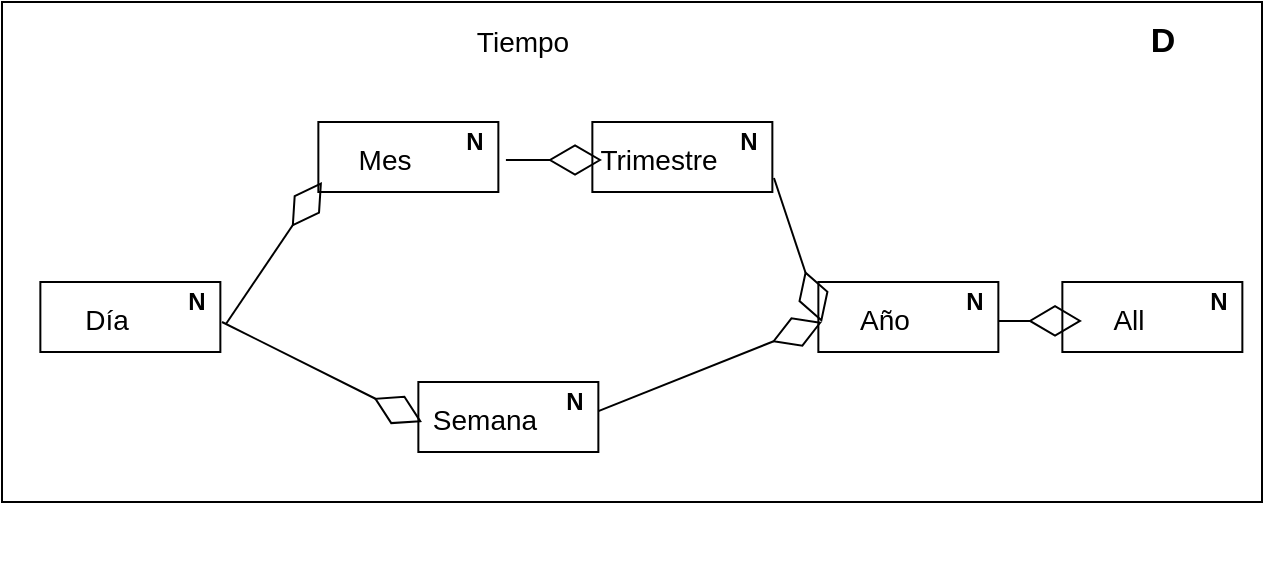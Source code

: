 <mxfile version="13.9.2" type="github">
  <diagram id="prtHgNgQTEPvFCAcTncT" name="Page-1">
    <mxGraphModel dx="778" dy="727" grid="1" gridSize="10" guides="1" tooltips="1" connect="1" arrows="1" fold="1" page="1" pageScale="1" pageWidth="827" pageHeight="1169" math="0" shadow="0">
      <root>
        <mxCell id="0" />
        <mxCell id="1" parent="0" />
        <mxCell id="pat0k7U_LlTCRJRGfQzb-5" value="" style="group" vertex="1" connectable="0" parent="1">
          <mxGeometry x="190" y="180" width="630" height="280" as="geometry" />
        </mxCell>
        <mxCell id="pat0k7U_LlTCRJRGfQzb-2" value="" style="verticalLabelPosition=bottom;verticalAlign=top;html=1;shape=mxgraph.basic.rect;fillColor2=none;strokeWidth=1;size=20;indent=5;" vertex="1" parent="pat0k7U_LlTCRJRGfQzb-5">
          <mxGeometry width="630" height="250" as="geometry" />
        </mxCell>
        <mxCell id="pat0k7U_LlTCRJRGfQzb-3" value="Tiempo" style="text;strokeColor=none;fillColor=none;html=1;fontSize=14;fontStyle=0;verticalAlign=middle;align=center;" vertex="1" parent="pat0k7U_LlTCRJRGfQzb-5">
          <mxGeometry x="200" y="20" width="120" as="geometry" />
        </mxCell>
        <mxCell id="pat0k7U_LlTCRJRGfQzb-4" value="D" style="text;strokeColor=none;fillColor=none;html=1;fontSize=17;fontStyle=1;verticalAlign=middle;align=center;" vertex="1" parent="pat0k7U_LlTCRJRGfQzb-5">
          <mxGeometry x="530" width="100" height="40" as="geometry" />
        </mxCell>
        <mxCell id="pat0k7U_LlTCRJRGfQzb-8" value="" style="group" vertex="1" connectable="0" parent="pat0k7U_LlTCRJRGfQzb-5">
          <mxGeometry x="19.18" y="140" width="90" height="35" as="geometry" />
        </mxCell>
        <mxCell id="pat0k7U_LlTCRJRGfQzb-6" value="" style="verticalLabelPosition=bottom;verticalAlign=top;html=1;shape=mxgraph.basic.rect;fillColor2=none;strokeWidth=1;size=20;indent=5;fontSize=17;" vertex="1" parent="pat0k7U_LlTCRJRGfQzb-8">
          <mxGeometry width="90" height="35" as="geometry" />
        </mxCell>
        <mxCell id="pat0k7U_LlTCRJRGfQzb-7" value="N" style="text;strokeColor=none;fillColor=none;html=1;fontSize=12;fontStyle=1;verticalAlign=middle;align=center;" vertex="1" parent="pat0k7U_LlTCRJRGfQzb-8">
          <mxGeometry x="65.455" width="24.545" height="19.444" as="geometry" />
        </mxCell>
        <mxCell id="pat0k7U_LlTCRJRGfQzb-9" value="Día" style="text;strokeColor=none;fillColor=none;html=1;fontSize=14;fontStyle=0;verticalAlign=middle;align=center;" vertex="1" parent="pat0k7U_LlTCRJRGfQzb-8">
          <mxGeometry x="-8.182" y="3.889" width="81.818" height="31.111" as="geometry" />
        </mxCell>
        <mxCell id="pat0k7U_LlTCRJRGfQzb-10" value="" style="group" vertex="1" connectable="0" parent="pat0k7U_LlTCRJRGfQzb-5">
          <mxGeometry x="158.18" y="60" width="90" height="35" as="geometry" />
        </mxCell>
        <mxCell id="pat0k7U_LlTCRJRGfQzb-11" value="" style="verticalLabelPosition=bottom;verticalAlign=top;html=1;shape=mxgraph.basic.rect;fillColor2=none;strokeWidth=1;size=20;indent=5;fontSize=17;" vertex="1" parent="pat0k7U_LlTCRJRGfQzb-10">
          <mxGeometry width="90" height="35" as="geometry" />
        </mxCell>
        <mxCell id="pat0k7U_LlTCRJRGfQzb-12" value="N" style="text;strokeColor=none;fillColor=none;html=1;fontSize=12;fontStyle=1;verticalAlign=middle;align=center;" vertex="1" parent="pat0k7U_LlTCRJRGfQzb-10">
          <mxGeometry x="65.455" width="24.545" height="19.444" as="geometry" />
        </mxCell>
        <mxCell id="pat0k7U_LlTCRJRGfQzb-13" value="Mes" style="text;strokeColor=none;fillColor=none;html=1;fontSize=14;fontStyle=0;verticalAlign=middle;align=center;" vertex="1" parent="pat0k7U_LlTCRJRGfQzb-10">
          <mxGeometry x="-8.182" y="3.889" width="81.818" height="31.111" as="geometry" />
        </mxCell>
        <mxCell id="pat0k7U_LlTCRJRGfQzb-14" value="" style="group" vertex="1" connectable="0" parent="pat0k7U_LlTCRJRGfQzb-5">
          <mxGeometry x="295.18" y="60" width="90" height="35" as="geometry" />
        </mxCell>
        <mxCell id="pat0k7U_LlTCRJRGfQzb-15" value="" style="verticalLabelPosition=bottom;verticalAlign=top;html=1;shape=mxgraph.basic.rect;fillColor2=none;strokeWidth=1;size=20;indent=5;fontSize=17;" vertex="1" parent="pat0k7U_LlTCRJRGfQzb-14">
          <mxGeometry width="90" height="35" as="geometry" />
        </mxCell>
        <mxCell id="pat0k7U_LlTCRJRGfQzb-16" value="N" style="text;strokeColor=none;fillColor=none;html=1;fontSize=12;fontStyle=1;verticalAlign=middle;align=center;" vertex="1" parent="pat0k7U_LlTCRJRGfQzb-14">
          <mxGeometry x="65.455" width="24.545" height="19.444" as="geometry" />
        </mxCell>
        <mxCell id="pat0k7U_LlTCRJRGfQzb-17" value="Trimestre" style="text;strokeColor=none;fillColor=none;html=1;fontSize=14;fontStyle=0;verticalAlign=middle;align=center;" vertex="1" parent="pat0k7U_LlTCRJRGfQzb-14">
          <mxGeometry x="-8.182" y="3.889" width="81.818" height="31.111" as="geometry" />
        </mxCell>
        <mxCell id="pat0k7U_LlTCRJRGfQzb-18" value="" style="group" vertex="1" connectable="0" parent="pat0k7U_LlTCRJRGfQzb-5">
          <mxGeometry x="208.18" y="190" width="90" height="35" as="geometry" />
        </mxCell>
        <mxCell id="pat0k7U_LlTCRJRGfQzb-19" value="" style="verticalLabelPosition=bottom;verticalAlign=top;html=1;shape=mxgraph.basic.rect;fillColor2=none;strokeWidth=1;size=20;indent=5;fontSize=17;" vertex="1" parent="pat0k7U_LlTCRJRGfQzb-18">
          <mxGeometry width="90" height="35" as="geometry" />
        </mxCell>
        <mxCell id="pat0k7U_LlTCRJRGfQzb-20" value="N" style="text;strokeColor=none;fillColor=none;html=1;fontSize=12;fontStyle=1;verticalAlign=middle;align=center;" vertex="1" parent="pat0k7U_LlTCRJRGfQzb-18">
          <mxGeometry x="65.455" width="24.545" height="19.444" as="geometry" />
        </mxCell>
        <mxCell id="pat0k7U_LlTCRJRGfQzb-21" value="Semana" style="text;strokeColor=none;fillColor=none;html=1;fontSize=14;fontStyle=0;verticalAlign=middle;align=center;" vertex="1" parent="pat0k7U_LlTCRJRGfQzb-18">
          <mxGeometry x="-8.182" y="3.889" width="81.818" height="31.111" as="geometry" />
        </mxCell>
        <mxCell id="pat0k7U_LlTCRJRGfQzb-22" value="" style="group" vertex="1" connectable="0" parent="pat0k7U_LlTCRJRGfQzb-5">
          <mxGeometry x="408.18" y="140" width="90" height="35" as="geometry" />
        </mxCell>
        <mxCell id="pat0k7U_LlTCRJRGfQzb-23" value="" style="verticalLabelPosition=bottom;verticalAlign=top;html=1;shape=mxgraph.basic.rect;fillColor2=none;strokeWidth=1;size=20;indent=5;fontSize=17;" vertex="1" parent="pat0k7U_LlTCRJRGfQzb-22">
          <mxGeometry width="90" height="35" as="geometry" />
        </mxCell>
        <mxCell id="pat0k7U_LlTCRJRGfQzb-24" value="N" style="text;strokeColor=none;fillColor=none;html=1;fontSize=12;fontStyle=1;verticalAlign=middle;align=center;" vertex="1" parent="pat0k7U_LlTCRJRGfQzb-22">
          <mxGeometry x="65.455" width="24.545" height="19.444" as="geometry" />
        </mxCell>
        <mxCell id="pat0k7U_LlTCRJRGfQzb-25" value="Año" style="text;strokeColor=none;fillColor=none;html=1;fontSize=14;fontStyle=0;verticalAlign=middle;align=center;" vertex="1" parent="pat0k7U_LlTCRJRGfQzb-22">
          <mxGeometry x="-8.182" y="3.889" width="81.818" height="31.111" as="geometry" />
        </mxCell>
        <mxCell id="pat0k7U_LlTCRJRGfQzb-26" value="" style="group" vertex="1" connectable="0" parent="pat0k7U_LlTCRJRGfQzb-5">
          <mxGeometry x="530.18" y="140" width="90" height="35" as="geometry" />
        </mxCell>
        <mxCell id="pat0k7U_LlTCRJRGfQzb-27" value="" style="verticalLabelPosition=bottom;verticalAlign=top;html=1;shape=mxgraph.basic.rect;fillColor2=none;strokeWidth=1;size=20;indent=5;fontSize=17;" vertex="1" parent="pat0k7U_LlTCRJRGfQzb-26">
          <mxGeometry width="90" height="35" as="geometry" />
        </mxCell>
        <mxCell id="pat0k7U_LlTCRJRGfQzb-28" value="N" style="text;strokeColor=none;fillColor=none;html=1;fontSize=12;fontStyle=1;verticalAlign=middle;align=center;" vertex="1" parent="pat0k7U_LlTCRJRGfQzb-26">
          <mxGeometry x="65.455" width="24.545" height="19.444" as="geometry" />
        </mxCell>
        <mxCell id="pat0k7U_LlTCRJRGfQzb-29" value="All" style="text;strokeColor=none;fillColor=none;html=1;fontSize=14;fontStyle=0;verticalAlign=middle;align=center;" vertex="1" parent="pat0k7U_LlTCRJRGfQzb-26">
          <mxGeometry x="-8.182" y="3.889" width="81.818" height="31.111" as="geometry" />
        </mxCell>
        <mxCell id="pat0k7U_LlTCRJRGfQzb-30" value="" style="endArrow=diamondThin;endFill=0;endSize=24;html=1;fontSize=14;exitX=1.031;exitY=0.6;exitDx=0;exitDy=0;exitPerimeter=0;entryX=0.122;entryY=0.839;entryDx=0;entryDy=0;entryPerimeter=0;" edge="1" parent="pat0k7U_LlTCRJRGfQzb-5" source="pat0k7U_LlTCRJRGfQzb-6" target="pat0k7U_LlTCRJRGfQzb-13">
          <mxGeometry width="160" relative="1" as="geometry">
            <mxPoint x="20" y="440" as="sourcePoint" />
            <mxPoint x="180" y="440" as="targetPoint" />
          </mxGeometry>
        </mxCell>
        <mxCell id="pat0k7U_LlTCRJRGfQzb-32" value="" style="endArrow=diamondThin;endFill=0;endSize=24;html=1;fontSize=14;exitX=1.042;exitY=0.543;exitDx=0;exitDy=0;exitPerimeter=0;" edge="1" parent="pat0k7U_LlTCRJRGfQzb-5" source="pat0k7U_LlTCRJRGfQzb-11">
          <mxGeometry width="160" relative="1" as="geometry">
            <mxPoint x="120" y="170" as="sourcePoint" />
            <mxPoint x="300" y="79" as="targetPoint" />
          </mxGeometry>
        </mxCell>
        <mxCell id="pat0k7U_LlTCRJRGfQzb-33" value="" style="endArrow=diamondThin;endFill=0;endSize=24;html=1;fontSize=14;exitX=1;exitY=0.75;exitDx=0;exitDy=0;entryX=0.122;entryY=0.518;entryDx=0;entryDy=0;entryPerimeter=0;" edge="1" parent="pat0k7U_LlTCRJRGfQzb-5" source="pat0k7U_LlTCRJRGfQzb-20" target="pat0k7U_LlTCRJRGfQzb-25">
          <mxGeometry width="160" relative="1" as="geometry">
            <mxPoint x="261.96" y="89.005" as="sourcePoint" />
            <mxPoint x="310" y="89" as="targetPoint" />
          </mxGeometry>
        </mxCell>
        <mxCell id="pat0k7U_LlTCRJRGfQzb-35" value="" style="endArrow=diamondThin;endFill=0;endSize=24;html=1;fontSize=14;exitX=1;exitY=1;exitDx=0;exitDy=0;entryX=0.22;entryY=0.5;entryDx=0;entryDy=0;entryPerimeter=0;" edge="1" parent="pat0k7U_LlTCRJRGfQzb-5" source="pat0k7U_LlTCRJRGfQzb-24" target="pat0k7U_LlTCRJRGfQzb-29">
          <mxGeometry width="160" relative="1" as="geometry">
            <mxPoint x="395.99" y="98" as="sourcePoint" />
            <mxPoint x="420" y="170" as="targetPoint" />
          </mxGeometry>
        </mxCell>
        <mxCell id="pat0k7U_LlTCRJRGfQzb-31" value="" style="endArrow=diamondThin;endFill=0;endSize=24;html=1;fontSize=14;entryX=0.122;entryY=0.518;entryDx=0;entryDy=0;entryPerimeter=0;" edge="1" parent="1" target="pat0k7U_LlTCRJRGfQzb-21">
          <mxGeometry width="160" relative="1" as="geometry">
            <mxPoint x="300" y="340" as="sourcePoint" />
            <mxPoint x="359.98" y="279.991" as="targetPoint" />
          </mxGeometry>
        </mxCell>
        <mxCell id="pat0k7U_LlTCRJRGfQzb-34" value="" style="endArrow=diamondThin;endFill=0;endSize=24;html=1;fontSize=14;exitX=1.009;exitY=0.8;exitDx=0;exitDy=0;exitPerimeter=0;" edge="1" parent="1" source="pat0k7U_LlTCRJRGfQzb-15">
          <mxGeometry width="160" relative="1" as="geometry">
            <mxPoint x="498.18" y="394.583" as="sourcePoint" />
            <mxPoint x="600" y="340" as="targetPoint" />
          </mxGeometry>
        </mxCell>
      </root>
    </mxGraphModel>
  </diagram>
</mxfile>
